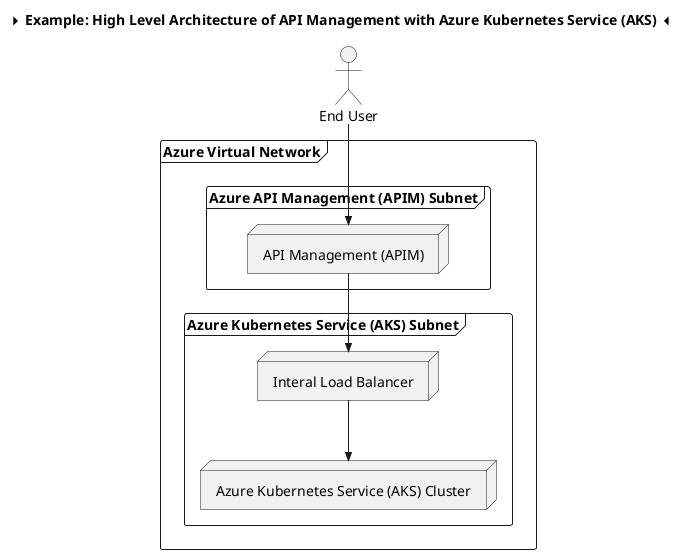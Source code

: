 @startuml

' https://blog.nillsf.com/index.php/2019/10/04/using-plantuml-to-generate-architecture-artifacts/

title <&caret-right> Example: High Level Architecture of API Management with Azure Kubernetes Service (AKS) <&caret-left>

actor "End User" as eu

frame "Azure Virtual Network" {
    frame "Azure API Management (APIM) Subnet" {
        node "API Management (APIM)" as apim
    }
    frame "Azure Kubernetes Service (AKS) Subnet" {
        node "Interal Load Balancer" as ilb
        node "Azure Kubernetes Service (AKS) Cluster" as aks
    }
}

eu -->> apim
apim -->> ilb
ilb -->> aks
@enduml
